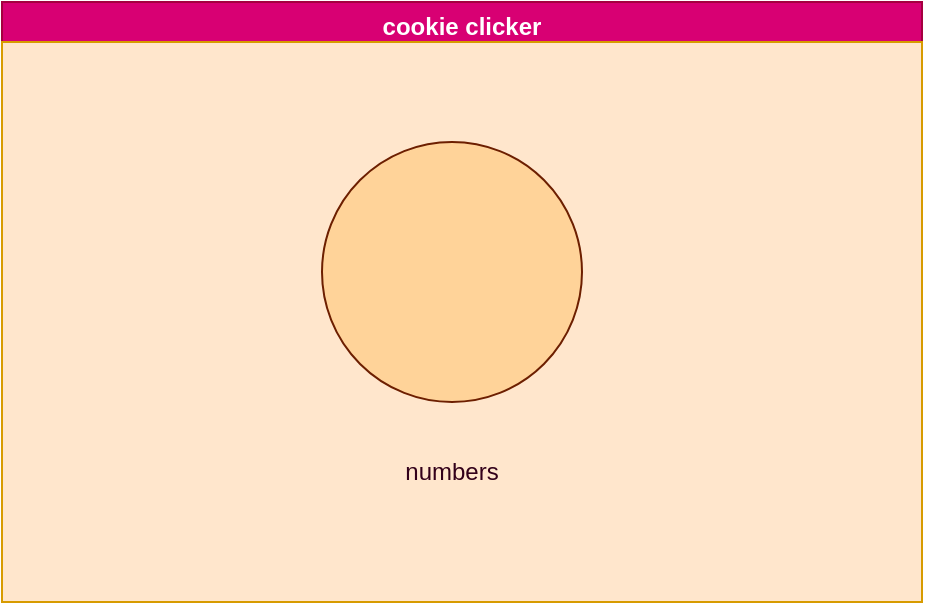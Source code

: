 <mxfile>
    <diagram id="-55225dTMH6KRCjdtvrq" name="Page-1">
        <mxGraphModel dx="754" dy="661" grid="1" gridSize="10" guides="1" tooltips="1" connect="1" arrows="1" fold="1" page="1" pageScale="1" pageWidth="827" pageHeight="1169" math="0" shadow="0">
            <root>
                <mxCell id="0"/>
                <mxCell id="1" parent="0"/>
                <mxCell id="2" value="cookie clicker" style="swimlane;fillColor=#d80073;fontColor=#ffffff;strokeColor=#A50040;" parent="1" vertex="1">
                    <mxGeometry x="70" y="190" width="460" height="240" as="geometry"/>
                </mxCell>
                <mxCell id="3" value="" style="rounded=0;whiteSpace=wrap;html=1;fillColor=#ffe6cc;strokeColor=#d79b00;" vertex="1" parent="1">
                    <mxGeometry x="70" y="210" width="460" height="280" as="geometry"/>
                </mxCell>
                <mxCell id="4" value="" style="ellipse;whiteSpace=wrap;html=1;aspect=fixed;fillColor=#FFD399;strokeColor=#6D1F00;fontColor=#ffffff;" vertex="1" parent="1">
                    <mxGeometry x="230" y="260" width="130" height="130" as="geometry"/>
                </mxCell>
                <mxCell id="5" value="&lt;font color=&quot;#33001a&quot;&gt;numbers&lt;/font&gt;" style="text;html=1;strokeColor=none;fillColor=none;align=center;verticalAlign=middle;whiteSpace=wrap;rounded=0;" vertex="1" parent="1">
                    <mxGeometry x="265" y="410" width="60" height="30" as="geometry"/>
                </mxCell>
            </root>
        </mxGraphModel>
    </diagram>
</mxfile>